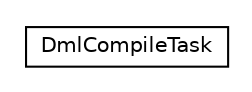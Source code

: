 #!/usr/local/bin/dot
#
# Class diagram 
# Generated by UMLGraph version 5.1 (http://www.umlgraph.org/)
#

digraph G {
	edge [fontname="Helvetica",fontsize=10,labelfontname="Helvetica",labelfontsize=10];
	node [fontname="Helvetica",fontsize=10,shape=plaintext];
	nodesep=0.25;
	ranksep=0.5;
	// pt.ist.fenixframework.dml.antTasks.DmlCompileTask
	c1795 [label=<<table title="pt.ist.fenixframework.dml.antTasks.DmlCompileTask" border="0" cellborder="1" cellspacing="0" cellpadding="2" port="p" href="./DmlCompileTask.html">
		<tr><td><table border="0" cellspacing="0" cellpadding="1">
<tr><td align="center" balign="center"> DmlCompileTask </td></tr>
		</table></td></tr>
		</table>>, fontname="Helvetica", fontcolor="black", fontsize=10.0];
}


